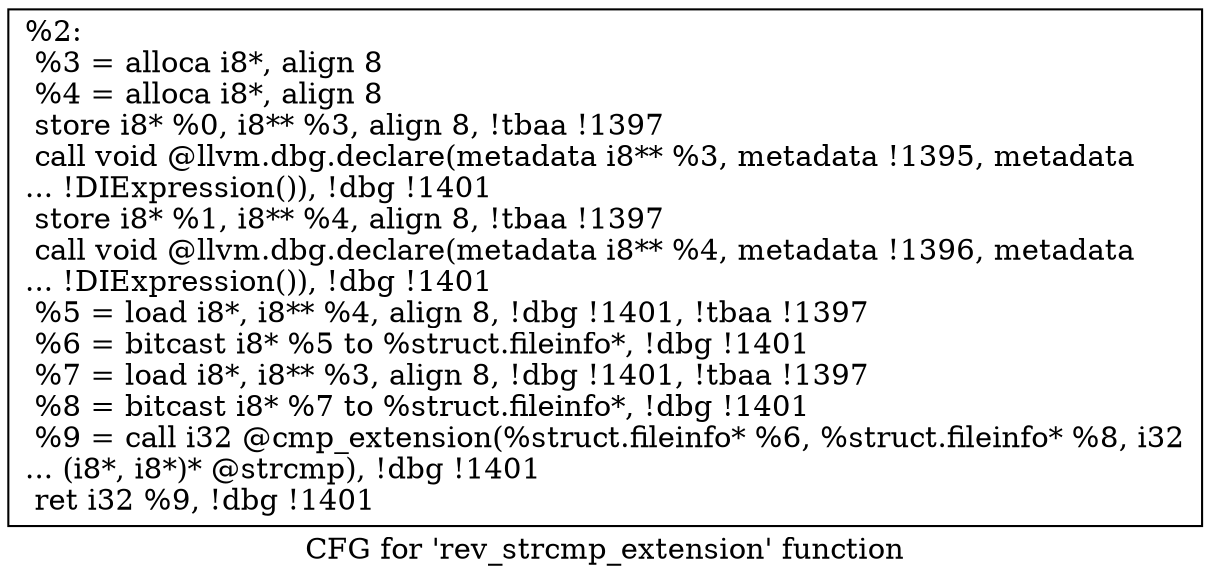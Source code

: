 digraph "CFG for 'rev_strcmp_extension' function" {
	label="CFG for 'rev_strcmp_extension' function";

	Node0x231e470 [shape=record,label="{%2:\l  %3 = alloca i8*, align 8\l  %4 = alloca i8*, align 8\l  store i8* %0, i8** %3, align 8, !tbaa !1397\l  call void @llvm.dbg.declare(metadata i8** %3, metadata !1395, metadata\l... !DIExpression()), !dbg !1401\l  store i8* %1, i8** %4, align 8, !tbaa !1397\l  call void @llvm.dbg.declare(metadata i8** %4, metadata !1396, metadata\l... !DIExpression()), !dbg !1401\l  %5 = load i8*, i8** %4, align 8, !dbg !1401, !tbaa !1397\l  %6 = bitcast i8* %5 to %struct.fileinfo*, !dbg !1401\l  %7 = load i8*, i8** %3, align 8, !dbg !1401, !tbaa !1397\l  %8 = bitcast i8* %7 to %struct.fileinfo*, !dbg !1401\l  %9 = call i32 @cmp_extension(%struct.fileinfo* %6, %struct.fileinfo* %8, i32\l... (i8*, i8*)* @strcmp), !dbg !1401\l  ret i32 %9, !dbg !1401\l}"];
}
